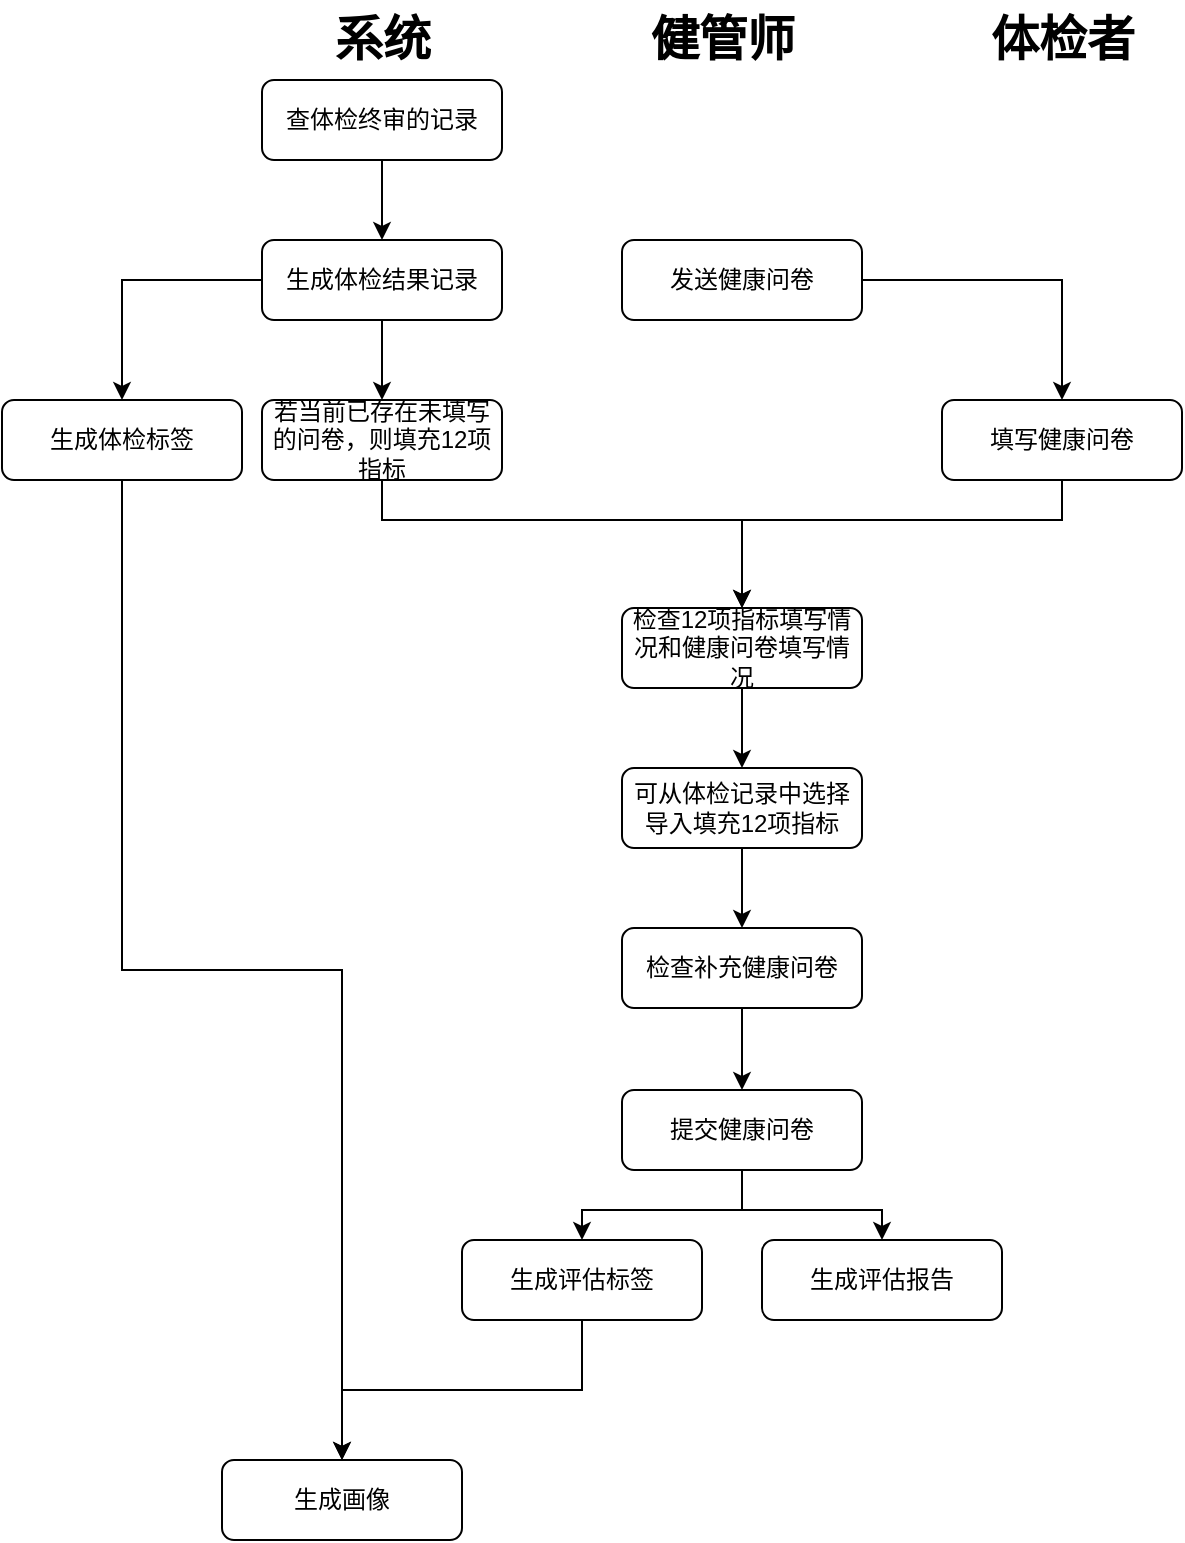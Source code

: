 <mxfile version="22.0.8" type="github">
  <diagram id="C5RBs43oDa-KdzZeNtuy" name="Page-1">
    <mxGraphModel dx="683" dy="418" grid="1" gridSize="10" guides="1" tooltips="1" connect="1" arrows="1" fold="1" page="1" pageScale="1" pageWidth="827" pageHeight="1169" math="0" shadow="0">
      <root>
        <mxCell id="WIyWlLk6GJQsqaUBKTNV-0" />
        <mxCell id="WIyWlLk6GJQsqaUBKTNV-1" parent="WIyWlLk6GJQsqaUBKTNV-0" />
        <mxCell id="5xAQhtf5ni9uGkbtPtf4-2" value="" style="edgeStyle=orthogonalEdgeStyle;rounded=0;orthogonalLoop=1;jettySize=auto;html=1;" edge="1" parent="WIyWlLk6GJQsqaUBKTNV-1" source="5xAQhtf5ni9uGkbtPtf4-0" target="5xAQhtf5ni9uGkbtPtf4-1">
          <mxGeometry relative="1" as="geometry" />
        </mxCell>
        <mxCell id="5xAQhtf5ni9uGkbtPtf4-0" value="查体检终审的记录" style="rounded=1;whiteSpace=wrap;html=1;fontSize=12;glass=0;strokeWidth=1;shadow=0;" vertex="1" parent="WIyWlLk6GJQsqaUBKTNV-1">
          <mxGeometry x="150" y="40" width="120" height="40" as="geometry" />
        </mxCell>
        <mxCell id="5xAQhtf5ni9uGkbtPtf4-6" value="" style="edgeStyle=orthogonalEdgeStyle;rounded=0;orthogonalLoop=1;jettySize=auto;html=1;" edge="1" parent="WIyWlLk6GJQsqaUBKTNV-1" source="5xAQhtf5ni9uGkbtPtf4-1" target="5xAQhtf5ni9uGkbtPtf4-5">
          <mxGeometry relative="1" as="geometry" />
        </mxCell>
        <mxCell id="5xAQhtf5ni9uGkbtPtf4-26" style="edgeStyle=orthogonalEdgeStyle;rounded=0;orthogonalLoop=1;jettySize=auto;html=1;entryX=0.5;entryY=0;entryDx=0;entryDy=0;" edge="1" parent="WIyWlLk6GJQsqaUBKTNV-1" source="5xAQhtf5ni9uGkbtPtf4-1" target="5xAQhtf5ni9uGkbtPtf4-25">
          <mxGeometry relative="1" as="geometry" />
        </mxCell>
        <mxCell id="5xAQhtf5ni9uGkbtPtf4-1" value="生成体检结果记录" style="rounded=1;whiteSpace=wrap;html=1;fontSize=12;glass=0;strokeWidth=1;shadow=0;" vertex="1" parent="WIyWlLk6GJQsqaUBKTNV-1">
          <mxGeometry x="150" y="120" width="120" height="40" as="geometry" />
        </mxCell>
        <mxCell id="5xAQhtf5ni9uGkbtPtf4-22" style="edgeStyle=orthogonalEdgeStyle;rounded=0;orthogonalLoop=1;jettySize=auto;html=1;" edge="1" parent="WIyWlLk6GJQsqaUBKTNV-1" source="5xAQhtf5ni9uGkbtPtf4-5" target="5xAQhtf5ni9uGkbtPtf4-7">
          <mxGeometry relative="1" as="geometry">
            <Array as="points">
              <mxPoint x="210" y="260" />
              <mxPoint x="390" y="260" />
            </Array>
          </mxGeometry>
        </mxCell>
        <mxCell id="5xAQhtf5ni9uGkbtPtf4-5" value="若当前已存在未填写的问卷，则填充12项指标" style="rounded=1;whiteSpace=wrap;html=1;fontSize=12;glass=0;strokeWidth=1;shadow=0;" vertex="1" parent="WIyWlLk6GJQsqaUBKTNV-1">
          <mxGeometry x="150" y="200" width="120" height="40" as="geometry" />
        </mxCell>
        <mxCell id="5xAQhtf5ni9uGkbtPtf4-17" value="" style="edgeStyle=orthogonalEdgeStyle;rounded=0;orthogonalLoop=1;jettySize=auto;html=1;" edge="1" parent="WIyWlLk6GJQsqaUBKTNV-1" source="5xAQhtf5ni9uGkbtPtf4-7" target="5xAQhtf5ni9uGkbtPtf4-11">
          <mxGeometry relative="1" as="geometry" />
        </mxCell>
        <mxCell id="5xAQhtf5ni9uGkbtPtf4-7" value="检查12项指标填写情况和健康问卷填写情况" style="rounded=1;whiteSpace=wrap;html=1;fontSize=12;glass=0;strokeWidth=1;shadow=0;" vertex="1" parent="WIyWlLk6GJQsqaUBKTNV-1">
          <mxGeometry x="330" y="304" width="120" height="40" as="geometry" />
        </mxCell>
        <mxCell id="5xAQhtf5ni9uGkbtPtf4-16" style="edgeStyle=orthogonalEdgeStyle;rounded=0;orthogonalLoop=1;jettySize=auto;html=1;entryX=0.5;entryY=0;entryDx=0;entryDy=0;" edge="1" parent="WIyWlLk6GJQsqaUBKTNV-1" source="5xAQhtf5ni9uGkbtPtf4-9" target="5xAQhtf5ni9uGkbtPtf4-7">
          <mxGeometry relative="1" as="geometry">
            <Array as="points">
              <mxPoint x="550" y="260" />
              <mxPoint x="390" y="260" />
            </Array>
          </mxGeometry>
        </mxCell>
        <mxCell id="5xAQhtf5ni9uGkbtPtf4-9" value="填写健康问卷" style="rounded=1;whiteSpace=wrap;html=1;fontSize=12;glass=0;strokeWidth=1;shadow=0;" vertex="1" parent="WIyWlLk6GJQsqaUBKTNV-1">
          <mxGeometry x="490" y="200" width="120" height="40" as="geometry" />
        </mxCell>
        <mxCell id="5xAQhtf5ni9uGkbtPtf4-18" value="" style="edgeStyle=orthogonalEdgeStyle;rounded=0;orthogonalLoop=1;jettySize=auto;html=1;" edge="1" parent="WIyWlLk6GJQsqaUBKTNV-1" source="5xAQhtf5ni9uGkbtPtf4-11" target="5xAQhtf5ni9uGkbtPtf4-15">
          <mxGeometry relative="1" as="geometry" />
        </mxCell>
        <mxCell id="5xAQhtf5ni9uGkbtPtf4-11" value="可从体检记录中选择导入填充12项指标" style="rounded=1;whiteSpace=wrap;html=1;fontSize=12;glass=0;strokeWidth=1;shadow=0;" vertex="1" parent="WIyWlLk6GJQsqaUBKTNV-1">
          <mxGeometry x="330" y="384" width="120" height="40" as="geometry" />
        </mxCell>
        <mxCell id="5xAQhtf5ni9uGkbtPtf4-12" value="系统" style="text;strokeColor=none;fillColor=none;html=1;fontSize=24;fontStyle=1;verticalAlign=middle;align=center;" vertex="1" parent="WIyWlLk6GJQsqaUBKTNV-1">
          <mxGeometry x="160" width="100" height="40" as="geometry" />
        </mxCell>
        <mxCell id="5xAQhtf5ni9uGkbtPtf4-13" value="健管师" style="text;strokeColor=none;fillColor=none;html=1;fontSize=24;fontStyle=1;verticalAlign=middle;align=center;" vertex="1" parent="WIyWlLk6GJQsqaUBKTNV-1">
          <mxGeometry x="330" width="100" height="40" as="geometry" />
        </mxCell>
        <mxCell id="5xAQhtf5ni9uGkbtPtf4-14" value="体检者" style="text;strokeColor=none;fillColor=none;html=1;fontSize=24;fontStyle=1;verticalAlign=middle;align=center;" vertex="1" parent="WIyWlLk6GJQsqaUBKTNV-1">
          <mxGeometry x="500" width="100" height="40" as="geometry" />
        </mxCell>
        <mxCell id="5xAQhtf5ni9uGkbtPtf4-23" value="" style="edgeStyle=orthogonalEdgeStyle;rounded=0;orthogonalLoop=1;jettySize=auto;html=1;" edge="1" parent="WIyWlLk6GJQsqaUBKTNV-1" source="5xAQhtf5ni9uGkbtPtf4-15" target="5xAQhtf5ni9uGkbtPtf4-21">
          <mxGeometry relative="1" as="geometry" />
        </mxCell>
        <mxCell id="5xAQhtf5ni9uGkbtPtf4-15" value="检查补充健康问卷" style="rounded=1;whiteSpace=wrap;html=1;fontSize=12;glass=0;strokeWidth=1;shadow=0;" vertex="1" parent="WIyWlLk6GJQsqaUBKTNV-1">
          <mxGeometry x="330" y="464" width="120" height="40" as="geometry" />
        </mxCell>
        <mxCell id="5xAQhtf5ni9uGkbtPtf4-20" style="edgeStyle=orthogonalEdgeStyle;rounded=0;orthogonalLoop=1;jettySize=auto;html=1;entryX=0.5;entryY=0;entryDx=0;entryDy=0;" edge="1" parent="WIyWlLk6GJQsqaUBKTNV-1" source="5xAQhtf5ni9uGkbtPtf4-19" target="5xAQhtf5ni9uGkbtPtf4-9">
          <mxGeometry relative="1" as="geometry" />
        </mxCell>
        <mxCell id="5xAQhtf5ni9uGkbtPtf4-19" value="发送健康问卷" style="rounded=1;whiteSpace=wrap;html=1;fontSize=12;glass=0;strokeWidth=1;shadow=0;" vertex="1" parent="WIyWlLk6GJQsqaUBKTNV-1">
          <mxGeometry x="330" y="120" width="120" height="40" as="geometry" />
        </mxCell>
        <mxCell id="5xAQhtf5ni9uGkbtPtf4-32" style="edgeStyle=orthogonalEdgeStyle;rounded=0;orthogonalLoop=1;jettySize=auto;html=1;entryX=0.5;entryY=0;entryDx=0;entryDy=0;" edge="1" parent="WIyWlLk6GJQsqaUBKTNV-1" source="5xAQhtf5ni9uGkbtPtf4-21" target="5xAQhtf5ni9uGkbtPtf4-30">
          <mxGeometry relative="1" as="geometry" />
        </mxCell>
        <mxCell id="5xAQhtf5ni9uGkbtPtf4-33" style="edgeStyle=orthogonalEdgeStyle;rounded=0;orthogonalLoop=1;jettySize=auto;html=1;" edge="1" parent="WIyWlLk6GJQsqaUBKTNV-1" source="5xAQhtf5ni9uGkbtPtf4-21" target="5xAQhtf5ni9uGkbtPtf4-31">
          <mxGeometry relative="1" as="geometry" />
        </mxCell>
        <mxCell id="5xAQhtf5ni9uGkbtPtf4-21" value="提交健康问卷" style="rounded=1;whiteSpace=wrap;html=1;fontSize=12;glass=0;strokeWidth=1;shadow=0;" vertex="1" parent="WIyWlLk6GJQsqaUBKTNV-1">
          <mxGeometry x="330" y="545" width="120" height="40" as="geometry" />
        </mxCell>
        <mxCell id="5xAQhtf5ni9uGkbtPtf4-28" style="edgeStyle=orthogonalEdgeStyle;rounded=0;orthogonalLoop=1;jettySize=auto;html=1;entryX=0.5;entryY=0;entryDx=0;entryDy=0;" edge="1" parent="WIyWlLk6GJQsqaUBKTNV-1" source="5xAQhtf5ni9uGkbtPtf4-25" target="5xAQhtf5ni9uGkbtPtf4-27">
          <mxGeometry relative="1" as="geometry" />
        </mxCell>
        <mxCell id="5xAQhtf5ni9uGkbtPtf4-25" value="生成体检标签" style="rounded=1;whiteSpace=wrap;html=1;fontSize=12;glass=0;strokeWidth=1;shadow=0;" vertex="1" parent="WIyWlLk6GJQsqaUBKTNV-1">
          <mxGeometry x="20" y="200" width="120" height="40" as="geometry" />
        </mxCell>
        <mxCell id="5xAQhtf5ni9uGkbtPtf4-27" value="生成画像" style="rounded=1;whiteSpace=wrap;html=1;fontSize=12;glass=0;strokeWidth=1;shadow=0;" vertex="1" parent="WIyWlLk6GJQsqaUBKTNV-1">
          <mxGeometry x="130" y="730" width="120" height="40" as="geometry" />
        </mxCell>
        <mxCell id="5xAQhtf5ni9uGkbtPtf4-34" style="edgeStyle=orthogonalEdgeStyle;rounded=0;orthogonalLoop=1;jettySize=auto;html=1;entryX=0.5;entryY=0;entryDx=0;entryDy=0;" edge="1" parent="WIyWlLk6GJQsqaUBKTNV-1" source="5xAQhtf5ni9uGkbtPtf4-30" target="5xAQhtf5ni9uGkbtPtf4-27">
          <mxGeometry relative="1" as="geometry" />
        </mxCell>
        <mxCell id="5xAQhtf5ni9uGkbtPtf4-30" value="生成评估标签" style="rounded=1;whiteSpace=wrap;html=1;fontSize=12;glass=0;strokeWidth=1;shadow=0;" vertex="1" parent="WIyWlLk6GJQsqaUBKTNV-1">
          <mxGeometry x="250" y="620" width="120" height="40" as="geometry" />
        </mxCell>
        <mxCell id="5xAQhtf5ni9uGkbtPtf4-31" value="生成评估报告" style="rounded=1;whiteSpace=wrap;html=1;fontSize=12;glass=0;strokeWidth=1;shadow=0;" vertex="1" parent="WIyWlLk6GJQsqaUBKTNV-1">
          <mxGeometry x="400" y="620" width="120" height="40" as="geometry" />
        </mxCell>
      </root>
    </mxGraphModel>
  </diagram>
</mxfile>

